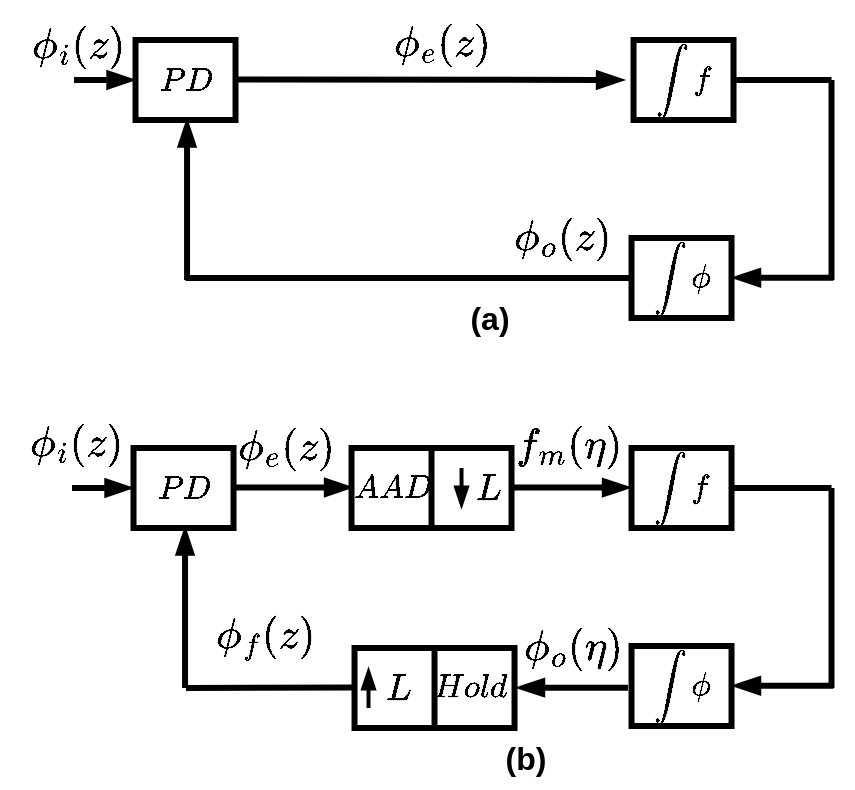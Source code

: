 <mxfile version="24.8.3">
  <diagram name="Page-1" id="ML8d5t-c3MVNyDWE9D2q">
    <mxGraphModel dx="567" dy="449" grid="1" gridSize="10" guides="1" tooltips="1" connect="1" arrows="1" fold="1" page="1" pageScale="1" pageWidth="850" pageHeight="1100" math="1" shadow="0">
      <root>
        <mxCell id="0" />
        <mxCell id="1" parent="0" />
        <mxCell id="SU4ozTy5xE0BFZdqBOHz-7" value="" style="rounded=0;whiteSpace=wrap;html=1;fillColor=none;strokeWidth=3;" parent="1" vertex="1">
          <mxGeometry x="222.76" y="260" width="80" height="40" as="geometry" />
        </mxCell>
        <mxCell id="SU4ozTy5xE0BFZdqBOHz-8" value="" style="endArrow=none;html=1;rounded=0;exitX=0.5;exitY=1;exitDx=0;exitDy=0;strokeWidth=3;" parent="1" source="SU4ozTy5xE0BFZdqBOHz-7" edge="1">
          <mxGeometry width="50" height="50" relative="1" as="geometry">
            <mxPoint x="212.76" y="310" as="sourcePoint" />
            <mxPoint x="262.76" y="260" as="targetPoint" />
          </mxGeometry>
        </mxCell>
        <mxCell id="SU4ozTy5xE0BFZdqBOHz-9" value="" style="endArrow=blockThin;html=1;rounded=0;endFill=1;strokeWidth=2;" parent="1" edge="1">
          <mxGeometry width="50" height="50" relative="1" as="geometry">
            <mxPoint x="277.76" y="270" as="sourcePoint" />
            <mxPoint x="277.76" y="290" as="targetPoint" />
          </mxGeometry>
        </mxCell>
        <mxCell id="SU4ozTy5xE0BFZdqBOHz-10" value="&lt;font style=&quot;font-size: 16px;&quot;&gt;$$L$$&lt;/font&gt;" style="text;html=1;align=center;verticalAlign=middle;whiteSpace=wrap;rounded=0;strokeWidth=0;" parent="1" vertex="1">
          <mxGeometry x="261.76" y="265" width="60" height="30" as="geometry" />
        </mxCell>
        <mxCell id="SU4ozTy5xE0BFZdqBOHz-11" value="&lt;font style=&quot;font-size: 14px;&quot;&gt;$$AAD$$&lt;/font&gt;" style="text;html=1;align=center;verticalAlign=middle;whiteSpace=wrap;rounded=0;strokeWidth=3;" parent="1" vertex="1">
          <mxGeometry x="212.76" y="265" width="60" height="30" as="geometry" />
        </mxCell>
        <mxCell id="SU4ozTy5xE0BFZdqBOHz-14" value="" style="rounded=0;whiteSpace=wrap;html=1;fillColor=none;strokeWidth=3;" parent="1" vertex="1">
          <mxGeometry x="362.76" y="260" width="50" height="40" as="geometry" />
        </mxCell>
        <mxCell id="SU4ozTy5xE0BFZdqBOHz-15" value="&lt;font style=&quot;font-size: 14px;&quot;&gt;$$\int f$$&lt;/font&gt;" style="text;html=1;align=center;verticalAlign=middle;whiteSpace=wrap;rounded=0;strokeWidth=3;" parent="1" vertex="1">
          <mxGeometry x="357.76" y="265" width="60" height="30" as="geometry" />
        </mxCell>
        <mxCell id="SU4ozTy5xE0BFZdqBOHz-17" value="" style="endArrow=blockThin;html=1;rounded=0;endFill=1;strokeWidth=3;" parent="1" edge="1">
          <mxGeometry width="50" height="50" relative="1" as="geometry">
            <mxPoint x="301.76" y="279.8" as="sourcePoint" />
            <mxPoint x="361.76" y="279.8" as="targetPoint" />
          </mxGeometry>
        </mxCell>
        <mxCell id="SU4ozTy5xE0BFZdqBOHz-21" value="" style="endArrow=blockThin;html=1;rounded=0;strokeWidth=3;endFill=1;" parent="1" edge="1">
          <mxGeometry width="50" height="50" relative="1" as="geometry">
            <mxPoint x="361" y="379.83" as="sourcePoint" />
            <mxPoint x="305.76" y="379.83" as="targetPoint" />
          </mxGeometry>
        </mxCell>
        <mxCell id="SU4ozTy5xE0BFZdqBOHz-24" value="" style="rounded=0;whiteSpace=wrap;html=1;fillColor=none;strokeWidth=3;" parent="1" vertex="1">
          <mxGeometry x="113.76" y="260" width="50" height="40" as="geometry" />
        </mxCell>
        <mxCell id="SU4ozTy5xE0BFZdqBOHz-25" value="&lt;font style=&quot;font-size: 14px;&quot;&gt;$$PD$$&lt;/font&gt;" style="text;html=1;align=center;verticalAlign=middle;whiteSpace=wrap;rounded=0;strokeWidth=3;" parent="1" vertex="1">
          <mxGeometry x="108.76" y="265" width="60" height="30" as="geometry" />
        </mxCell>
        <mxCell id="SU4ozTy5xE0BFZdqBOHz-26" value="" style="endArrow=blockThin;html=1;rounded=0;endFill=1;strokeWidth=3;" parent="1" edge="1">
          <mxGeometry width="50" height="50" relative="1" as="geometry">
            <mxPoint x="162.76" y="279.76" as="sourcePoint" />
            <mxPoint x="222.76" y="279.76" as="targetPoint" />
          </mxGeometry>
        </mxCell>
        <mxCell id="SU4ozTy5xE0BFZdqBOHz-27" value="" style="endArrow=blockThin;html=1;rounded=0;endFill=1;strokeWidth=3;" parent="1" edge="1">
          <mxGeometry width="50" height="50" relative="1" as="geometry">
            <mxPoint x="139.52" y="380" as="sourcePoint" />
            <mxPoint x="139.52" y="300" as="targetPoint" />
          </mxGeometry>
        </mxCell>
        <mxCell id="SU4ozTy5xE0BFZdqBOHz-28" value="" style="endArrow=blockThin;html=1;rounded=0;endFill=1;strokeWidth=3;" parent="1" edge="1">
          <mxGeometry width="50" height="50" relative="1" as="geometry">
            <mxPoint x="83" y="280" as="sourcePoint" />
            <mxPoint x="113" y="280" as="targetPoint" />
          </mxGeometry>
        </mxCell>
        <mxCell id="SU4ozTy5xE0BFZdqBOHz-29" value="&lt;font style=&quot;font-size: 18px;&quot;&gt;$$\phi_{i}(z)$$&lt;/font&gt;" style="text;html=1;align=center;verticalAlign=middle;whiteSpace=wrap;rounded=0;strokeWidth=3;" parent="1" vertex="1">
          <mxGeometry x="55.0" y="243" width="60" height="30" as="geometry" />
        </mxCell>
        <mxCell id="SU4ozTy5xE0BFZdqBOHz-31" value="&lt;font style=&quot;font-size: 18px;&quot;&gt;$$\phi_{e}(z)$$&lt;/font&gt;" style="text;html=1;align=center;verticalAlign=middle;whiteSpace=wrap;rounded=0;strokeWidth=3;" parent="1" vertex="1">
          <mxGeometry x="160" y="245" width="60" height="30" as="geometry" />
        </mxCell>
        <mxCell id="SU4ozTy5xE0BFZdqBOHz-34" value="&lt;font style=&quot;font-size: 18px;&quot;&gt;$$\phi_{o}(\eta)$$&lt;/font&gt;" style="text;html=1;align=center;verticalAlign=middle;whiteSpace=wrap;rounded=0;strokeWidth=3;" parent="1" vertex="1">
          <mxGeometry x="304.26" y="345" width="60" height="30" as="geometry" />
        </mxCell>
        <mxCell id="SU4ozTy5xE0BFZdqBOHz-37" value="&lt;font style=&quot;font-size: 18px;&quot;&gt;$$f_{m}(\eta)$$&lt;/font&gt;" style="text;html=1;align=center;verticalAlign=middle;whiteSpace=wrap;rounded=0;strokeWidth=3;" parent="1" vertex="1">
          <mxGeometry x="301.76" y="244" width="60" height="30" as="geometry" />
        </mxCell>
        <mxCell id="SU4ozTy5xE0BFZdqBOHz-46" value="" style="rounded=0;whiteSpace=wrap;html=1;fillColor=none;strokeWidth=3;" parent="1" vertex="1">
          <mxGeometry x="224.26" y="360" width="80" height="40" as="geometry" />
        </mxCell>
        <mxCell id="SU4ozTy5xE0BFZdqBOHz-47" value="" style="endArrow=none;html=1;rounded=0;exitX=0.5;exitY=1;exitDx=0;exitDy=0;strokeWidth=3;" parent="1" source="SU4ozTy5xE0BFZdqBOHz-46" edge="1">
          <mxGeometry width="50" height="50" relative="1" as="geometry">
            <mxPoint x="214.26" y="410" as="sourcePoint" />
            <mxPoint x="264.26" y="360" as="targetPoint" />
          </mxGeometry>
        </mxCell>
        <mxCell id="SU4ozTy5xE0BFZdqBOHz-48" value="" style="endArrow=blockThin;html=1;rounded=0;endFill=1;strokeWidth=2;" parent="1" edge="1">
          <mxGeometry width="50" height="50" relative="1" as="geometry">
            <mxPoint x="231.26" y="390" as="sourcePoint" />
            <mxPoint x="231.26" y="370" as="targetPoint" />
          </mxGeometry>
        </mxCell>
        <mxCell id="SU4ozTy5xE0BFZdqBOHz-49" value="&lt;font style=&quot;font-size: 16px;&quot;&gt;$$L$$&lt;/font&gt;" style="text;html=1;align=center;verticalAlign=middle;whiteSpace=wrap;rounded=0;strokeWidth=3;" parent="1" vertex="1">
          <mxGeometry x="217.26" y="365" width="60" height="30" as="geometry" />
        </mxCell>
        <mxCell id="SU4ozTy5xE0BFZdqBOHz-50" value="&lt;font style=&quot;font-size: 14px;&quot;&gt;$$Hold$$&lt;/font&gt;" style="text;html=1;align=center;verticalAlign=middle;whiteSpace=wrap;rounded=0;strokeWidth=3;" parent="1" vertex="1">
          <mxGeometry x="252.26" y="365" width="60" height="30" as="geometry" />
        </mxCell>
        <mxCell id="SU4ozTy5xE0BFZdqBOHz-51" value="" style="endArrow=none;html=1;rounded=0;strokeWidth=3;endFill=0;" parent="1" edge="1">
          <mxGeometry width="50" height="50" relative="1" as="geometry">
            <mxPoint x="223.31" y="379.8" as="sourcePoint" />
            <mxPoint x="140" y="380" as="targetPoint" />
          </mxGeometry>
        </mxCell>
        <mxCell id="SU4ozTy5xE0BFZdqBOHz-57" value="" style="rounded=0;whiteSpace=wrap;html=1;fillColor=none;strokeWidth=3;" parent="1" vertex="1">
          <mxGeometry x="363.76" y="56" width="50" height="40" as="geometry" />
        </mxCell>
        <mxCell id="SU4ozTy5xE0BFZdqBOHz-58" value="&lt;font style=&quot;font-size: 14px;&quot;&gt;$$\int f$$&lt;/font&gt;" style="text;html=1;align=center;verticalAlign=middle;whiteSpace=wrap;rounded=0;strokeWidth=3;" parent="1" vertex="1">
          <mxGeometry x="358.76" y="61" width="60" height="30" as="geometry" />
        </mxCell>
        <mxCell id="SU4ozTy5xE0BFZdqBOHz-60" value="" style="endArrow=none;html=1;rounded=0;strokeWidth=3;" parent="1" edge="1">
          <mxGeometry width="50" height="50" relative="1" as="geometry">
            <mxPoint x="412.76" y="76" as="sourcePoint" />
            <mxPoint x="462.76" y="76" as="targetPoint" />
          </mxGeometry>
        </mxCell>
        <mxCell id="SU4ozTy5xE0BFZdqBOHz-61" value="" style="endArrow=none;html=1;rounded=0;strokeWidth=3;" parent="1" edge="1">
          <mxGeometry width="50" height="50" relative="1" as="geometry">
            <mxPoint x="462.76" y="76" as="sourcePoint" />
            <mxPoint x="462.76" y="176" as="targetPoint" />
          </mxGeometry>
        </mxCell>
        <mxCell id="SU4ozTy5xE0BFZdqBOHz-63" value="" style="rounded=0;whiteSpace=wrap;html=1;fillColor=none;strokeWidth=3;" parent="1" vertex="1">
          <mxGeometry x="114.76" y="56" width="50" height="40" as="geometry" />
        </mxCell>
        <mxCell id="SU4ozTy5xE0BFZdqBOHz-64" value="&lt;font style=&quot;font-size: 14px;&quot;&gt;$$PD$$&lt;/font&gt;" style="text;html=1;align=center;verticalAlign=middle;whiteSpace=wrap;rounded=0;strokeWidth=3;" parent="1" vertex="1">
          <mxGeometry x="109.76" y="61" width="60" height="30" as="geometry" />
        </mxCell>
        <mxCell id="SU4ozTy5xE0BFZdqBOHz-65" value="" style="endArrow=blockThin;html=1;rounded=0;endFill=1;strokeWidth=3;entryX=0;entryY=0.5;entryDx=0;entryDy=0;" parent="1" target="SU4ozTy5xE0BFZdqBOHz-58" edge="1">
          <mxGeometry width="50" height="50" relative="1" as="geometry">
            <mxPoint x="163.76" y="75.76" as="sourcePoint" />
            <mxPoint x="223.76" y="75.76" as="targetPoint" />
          </mxGeometry>
        </mxCell>
        <mxCell id="SU4ozTy5xE0BFZdqBOHz-66" value="" style="endArrow=blockThin;html=1;rounded=0;endFill=1;strokeWidth=3;" parent="1" edge="1">
          <mxGeometry width="50" height="50" relative="1" as="geometry">
            <mxPoint x="140.52" y="176" as="sourcePoint" />
            <mxPoint x="140.52" y="96" as="targetPoint" />
          </mxGeometry>
        </mxCell>
        <mxCell id="SU4ozTy5xE0BFZdqBOHz-67" value="" style="endArrow=blockThin;html=1;rounded=0;endFill=1;strokeWidth=3;" parent="1" edge="1">
          <mxGeometry width="50" height="50" relative="1" as="geometry">
            <mxPoint x="84" y="76" as="sourcePoint" />
            <mxPoint x="114" y="76" as="targetPoint" />
          </mxGeometry>
        </mxCell>
        <mxCell id="SU4ozTy5xE0BFZdqBOHz-68" value="&lt;font style=&quot;font-size: 18px;&quot;&gt;$$\phi_{i}(z)$$&lt;/font&gt;" style="text;html=1;align=center;verticalAlign=middle;whiteSpace=wrap;rounded=0;strokeWidth=3;" parent="1" vertex="1">
          <mxGeometry x="56.0" y="44" width="60" height="30" as="geometry" />
        </mxCell>
        <mxCell id="SU4ozTy5xE0BFZdqBOHz-69" value="&lt;font style=&quot;font-size: 18px;&quot;&gt;$$\phi_{e}(z)$$&lt;/font&gt;" style="text;html=1;align=center;verticalAlign=middle;whiteSpace=wrap;rounded=0;strokeWidth=3;" parent="1" vertex="1">
          <mxGeometry x="238.26" y="43" width="60" height="30" as="geometry" />
        </mxCell>
        <mxCell id="SU4ozTy5xE0BFZdqBOHz-70" value="&lt;font style=&quot;font-size: 18px;&quot;&gt;$$\phi_{o}(z)$$&lt;/font&gt;" style="text;html=1;align=center;verticalAlign=middle;whiteSpace=wrap;rounded=0;strokeWidth=3;" parent="1" vertex="1">
          <mxGeometry x="297.76" y="140" width="60" height="30" as="geometry" />
        </mxCell>
        <mxCell id="SU4ozTy5xE0BFZdqBOHz-77" value="" style="endArrow=none;html=1;rounded=0;strokeWidth=3;endFill=0;endSize=6;exitX=0;exitY=0;exitDx=0;exitDy=0;" parent="1" edge="1">
          <mxGeometry width="50" height="50" relative="1" as="geometry">
            <mxPoint x="363.76" y="175" as="sourcePoint" />
            <mxPoint x="139.76" y="175" as="targetPoint" />
          </mxGeometry>
        </mxCell>
        <mxCell id="SU4ozTy5xE0BFZdqBOHz-78" value="&lt;font style=&quot;font-size: 16px;&quot;&gt;&lt;b&gt;(a)&lt;/b&gt;&lt;/font&gt;" style="text;html=1;align=center;verticalAlign=middle;whiteSpace=wrap;rounded=0;" parent="1" vertex="1">
          <mxGeometry x="261.76" y="180" width="60" height="30" as="geometry" />
        </mxCell>
        <mxCell id="SU4ozTy5xE0BFZdqBOHz-79" value="&lt;font style=&quot;font-size: 16px;&quot;&gt;&lt;b&gt;(b)&lt;/b&gt;&lt;/font&gt;" style="text;html=1;align=center;verticalAlign=middle;whiteSpace=wrap;rounded=0;" parent="1" vertex="1">
          <mxGeometry x="280" y="400" width="60" height="30" as="geometry" />
        </mxCell>
        <mxCell id="SU4ozTy5xE0BFZdqBOHz-80" value="&lt;font style=&quot;font-size: 18px;&quot;&gt;$$\phi_{f}(z)$$&lt;/font&gt;" style="text;html=1;align=center;verticalAlign=middle;whiteSpace=wrap;rounded=0;strokeWidth=3;" parent="1" vertex="1">
          <mxGeometry x="150" y="340" width="60" height="30" as="geometry" />
        </mxCell>
        <mxCell id="aLblScrPiddCl6OY8vO9-3" value="" style="rounded=0;whiteSpace=wrap;html=1;fillColor=none;strokeWidth=3;" vertex="1" parent="1">
          <mxGeometry x="362.76" y="155" width="50" height="40" as="geometry" />
        </mxCell>
        <mxCell id="aLblScrPiddCl6OY8vO9-4" value="&lt;font style=&quot;font-size: 14px;&quot;&gt;$$\int\phi$$&lt;/font&gt;" style="text;html=1;align=center;verticalAlign=middle;whiteSpace=wrap;rounded=0;strokeWidth=3;" vertex="1" parent="1">
          <mxGeometry x="357.76" y="160" width="60" height="30" as="geometry" />
        </mxCell>
        <mxCell id="aLblScrPiddCl6OY8vO9-5" value="" style="endArrow=none;html=1;rounded=0;strokeWidth=3;startArrow=blockThin;startFill=1;" edge="1" parent="1">
          <mxGeometry width="50" height="50" relative="1" as="geometry">
            <mxPoint x="413.76" y="174.86" as="sourcePoint" />
            <mxPoint x="463.76" y="174.86" as="targetPoint" />
          </mxGeometry>
        </mxCell>
        <mxCell id="aLblScrPiddCl6OY8vO9-6" value="" style="endArrow=none;html=1;rounded=0;strokeWidth=3;" edge="1" parent="1">
          <mxGeometry width="50" height="50" relative="1" as="geometry">
            <mxPoint x="412.76" y="280" as="sourcePoint" />
            <mxPoint x="462.76" y="280" as="targetPoint" />
          </mxGeometry>
        </mxCell>
        <mxCell id="aLblScrPiddCl6OY8vO9-7" value="" style="endArrow=none;html=1;rounded=0;strokeWidth=3;" edge="1" parent="1">
          <mxGeometry width="50" height="50" relative="1" as="geometry">
            <mxPoint x="462.76" y="280" as="sourcePoint" />
            <mxPoint x="462.76" y="380" as="targetPoint" />
          </mxGeometry>
        </mxCell>
        <mxCell id="aLblScrPiddCl6OY8vO9-8" value="" style="rounded=0;whiteSpace=wrap;html=1;fillColor=none;strokeWidth=3;" vertex="1" parent="1">
          <mxGeometry x="362.76" y="359" width="50" height="40" as="geometry" />
        </mxCell>
        <mxCell id="aLblScrPiddCl6OY8vO9-9" value="&lt;font style=&quot;font-size: 14px;&quot;&gt;$$\int\phi$$&lt;/font&gt;" style="text;html=1;align=center;verticalAlign=middle;whiteSpace=wrap;rounded=0;strokeWidth=3;" vertex="1" parent="1">
          <mxGeometry x="357.76" y="364" width="60" height="30" as="geometry" />
        </mxCell>
        <mxCell id="aLblScrPiddCl6OY8vO9-10" value="" style="endArrow=none;html=1;rounded=0;strokeWidth=3;startArrow=blockThin;startFill=1;" edge="1" parent="1">
          <mxGeometry width="50" height="50" relative="1" as="geometry">
            <mxPoint x="413.76" y="378.86" as="sourcePoint" />
            <mxPoint x="463.76" y="378.86" as="targetPoint" />
          </mxGeometry>
        </mxCell>
      </root>
    </mxGraphModel>
  </diagram>
</mxfile>
